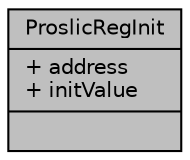 digraph "ProslicRegInit"
{
  edge [fontname="Helvetica",fontsize="10",labelfontname="Helvetica",labelfontsize="10"];
  node [fontname="Helvetica",fontsize="10",shape=record];
  Node1 [label="{ProslicRegInit\n|+ address\l+ initValue\l|}",height=0.2,width=0.4,color="black", fillcolor="grey75", style="filled", fontcolor="black"];
}
